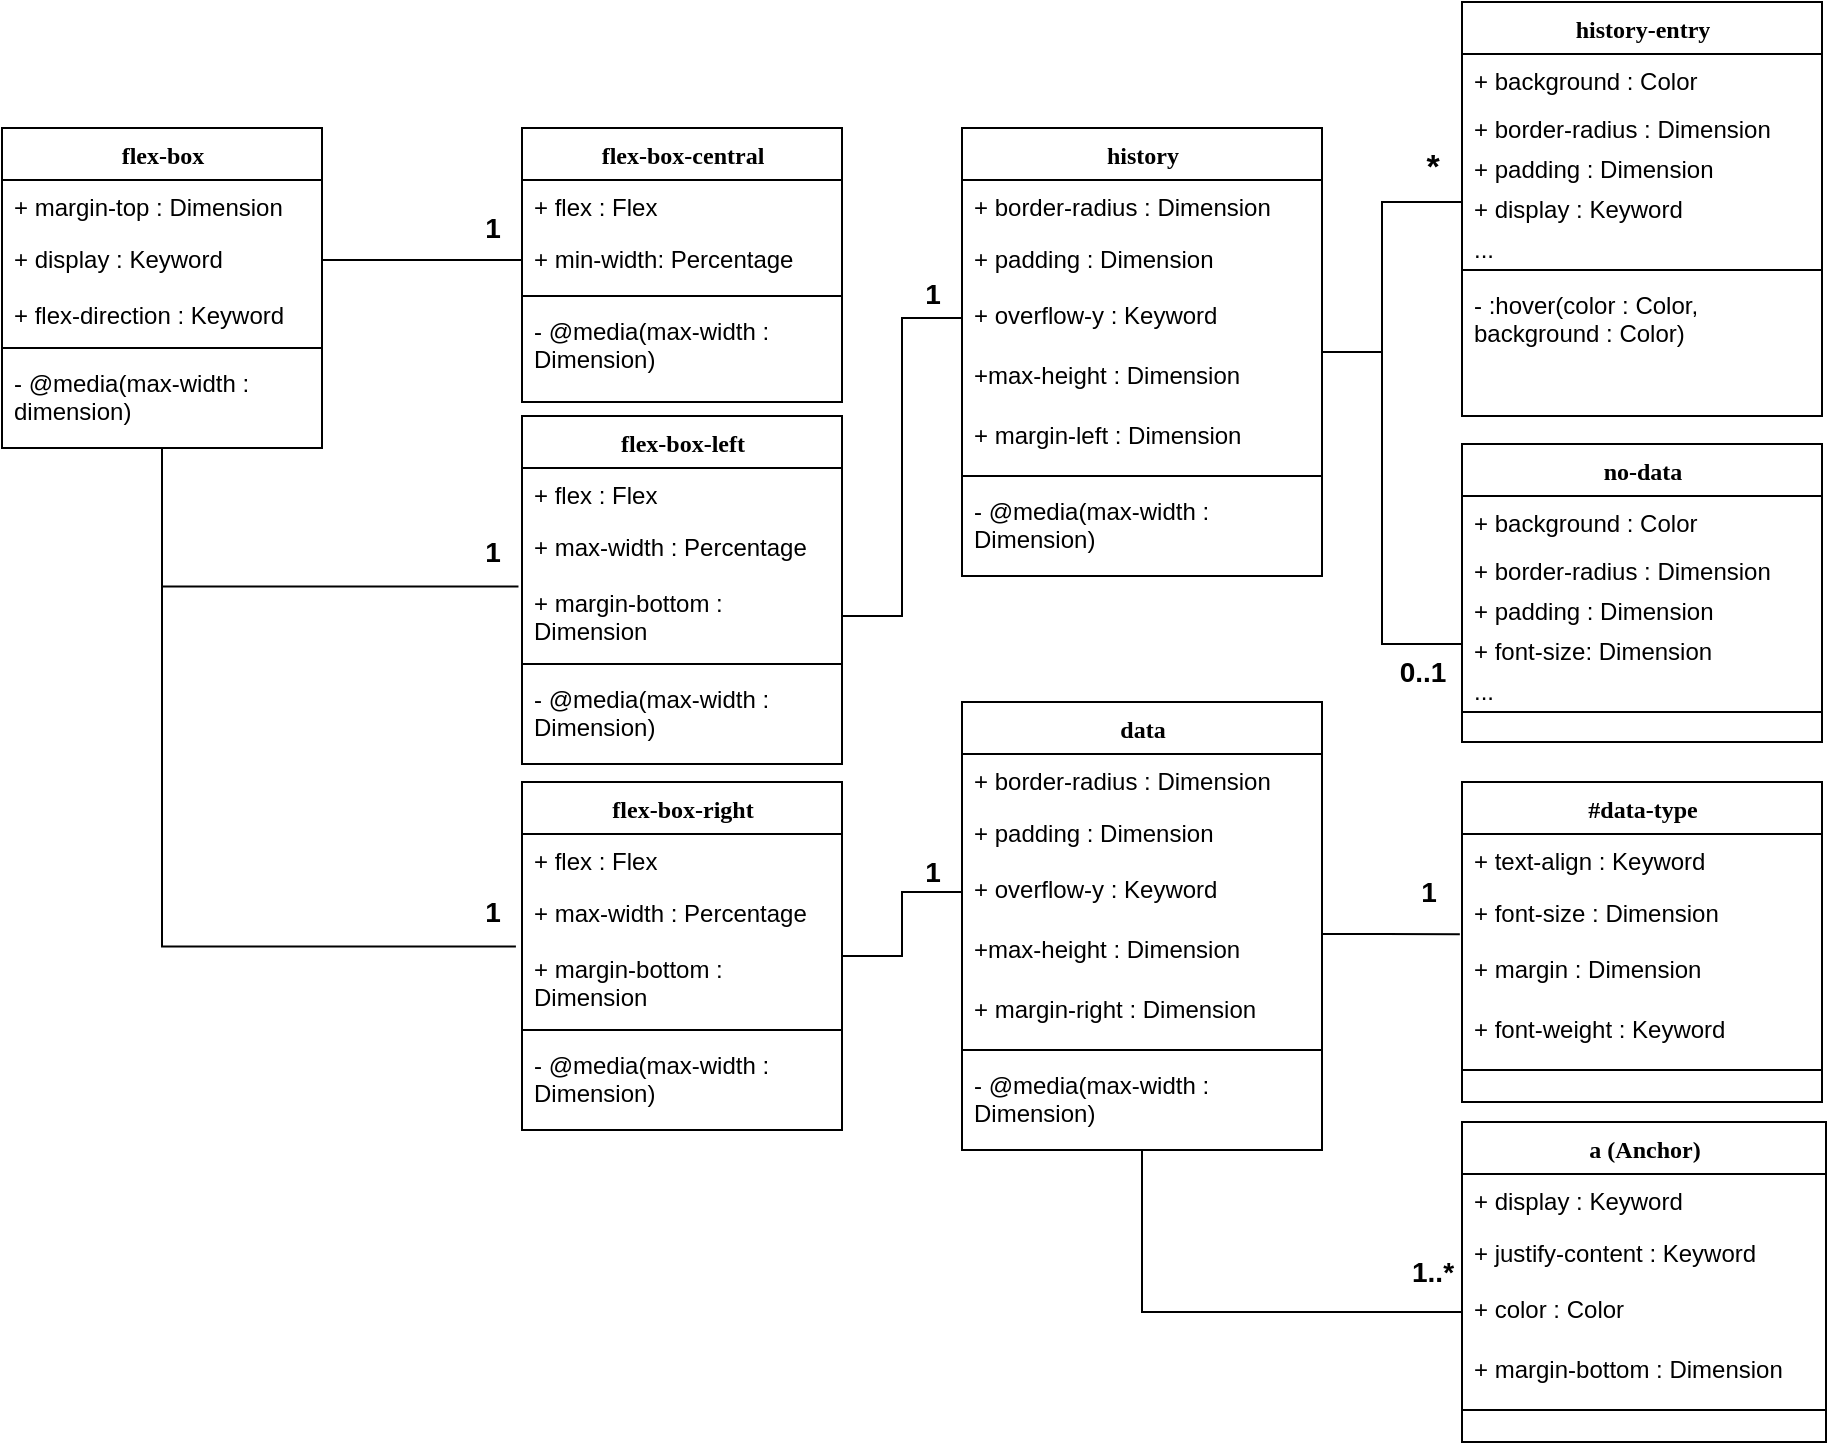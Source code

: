 <mxfile version="24.2.1" type="github">
  <diagram name="Page-1" id="9f46799a-70d6-7492-0946-bef42562c5a5">
    <mxGraphModel dx="1434" dy="820" grid="0" gridSize="10" guides="1" tooltips="1" connect="1" arrows="1" fold="1" page="1" pageScale="1" pageWidth="1100" pageHeight="850" background="none" math="0" shadow="0">
      <root>
        <mxCell id="0" />
        <mxCell id="1" parent="0" />
        <mxCell id="78961159f06e98e8-17" value="flex-box" style="swimlane;html=1;fontStyle=1;align=center;verticalAlign=top;childLayout=stackLayout;horizontal=1;startSize=26;horizontalStack=0;resizeParent=1;resizeLast=0;collapsible=1;marginBottom=0;swimlaneFillColor=#ffffff;rounded=0;shadow=0;comic=0;labelBackgroundColor=none;strokeWidth=1;fillColor=none;fontFamily=Verdana;fontSize=12" parent="1" vertex="1">
          <mxGeometry x="90" y="83" width="160" height="160" as="geometry">
            <mxRectangle x="90" y="83" width="160" height="30" as="alternateBounds" />
          </mxGeometry>
        </mxCell>
        <mxCell id="78961159f06e98e8-21" value="+ margin-top : Dimension" style="text;html=1;strokeColor=none;fillColor=none;align=left;verticalAlign=top;spacingLeft=4;spacingRight=4;whiteSpace=wrap;overflow=hidden;rotatable=0;points=[[0,0.5],[1,0.5]];portConstraint=eastwest;" parent="78961159f06e98e8-17" vertex="1">
          <mxGeometry y="26" width="160" height="26" as="geometry" />
        </mxCell>
        <mxCell id="78961159f06e98e8-23" value="+ display : Keyword" style="text;html=1;strokeColor=none;fillColor=none;align=left;verticalAlign=top;spacingLeft=4;spacingRight=4;whiteSpace=wrap;overflow=hidden;rotatable=0;points=[[0,0.5],[1,0.5]];portConstraint=eastwest;" parent="78961159f06e98e8-17" vertex="1">
          <mxGeometry y="52" width="160" height="28" as="geometry" />
        </mxCell>
        <mxCell id="78961159f06e98e8-25" value="+ flex-direction : Keyword" style="text;html=1;strokeColor=none;fillColor=none;align=left;verticalAlign=top;spacingLeft=4;spacingRight=4;whiteSpace=wrap;overflow=hidden;rotatable=0;points=[[0,0.5],[1,0.5]];portConstraint=eastwest;" parent="78961159f06e98e8-17" vertex="1">
          <mxGeometry y="80" width="160" height="26" as="geometry" />
        </mxCell>
        <mxCell id="78961159f06e98e8-19" value="" style="line;html=1;strokeWidth=1;fillColor=none;align=left;verticalAlign=middle;spacingTop=-1;spacingLeft=3;spacingRight=3;rotatable=0;labelPosition=right;points=[];portConstraint=eastwest;" parent="78961159f06e98e8-17" vertex="1">
          <mxGeometry y="106" width="160" height="8" as="geometry" />
        </mxCell>
        <mxCell id="78961159f06e98e8-27" value="- @media(max-width : dimension)" style="text;html=1;strokeColor=none;fillColor=none;align=left;verticalAlign=top;spacingLeft=4;spacingRight=4;whiteSpace=wrap;overflow=hidden;rotatable=0;points=[[0,0.5],[1,0.5]];portConstraint=eastwest;" parent="78961159f06e98e8-17" vertex="1">
          <mxGeometry y="114" width="160" height="46" as="geometry" />
        </mxCell>
        <mxCell id="VXxcSdtV-oXkEHzaBl_M-11" value="flex-box-central" style="swimlane;html=1;fontStyle=1;align=center;verticalAlign=top;childLayout=stackLayout;horizontal=1;startSize=26;horizontalStack=0;resizeParent=1;resizeLast=0;collapsible=1;marginBottom=0;swimlaneFillColor=#ffffff;rounded=0;shadow=0;comic=0;labelBackgroundColor=none;strokeWidth=1;fillColor=none;fontFamily=Verdana;fontSize=12" vertex="1" parent="1">
          <mxGeometry x="350" y="83" width="160" height="137" as="geometry">
            <mxRectangle x="90" y="83" width="160" height="30" as="alternateBounds" />
          </mxGeometry>
        </mxCell>
        <mxCell id="VXxcSdtV-oXkEHzaBl_M-12" value="+ flex : Flex" style="text;html=1;strokeColor=none;fillColor=none;align=left;verticalAlign=top;spacingLeft=4;spacingRight=4;whiteSpace=wrap;overflow=hidden;rotatable=0;points=[[0,0.5],[1,0.5]];portConstraint=eastwest;" vertex="1" parent="VXxcSdtV-oXkEHzaBl_M-11">
          <mxGeometry y="26" width="160" height="26" as="geometry" />
        </mxCell>
        <mxCell id="VXxcSdtV-oXkEHzaBl_M-14" value="+ min-width: Percentage" style="text;html=1;strokeColor=none;fillColor=none;align=left;verticalAlign=top;spacingLeft=4;spacingRight=4;whiteSpace=wrap;overflow=hidden;rotatable=0;points=[[0,0.5],[1,0.5]];portConstraint=eastwest;" vertex="1" parent="VXxcSdtV-oXkEHzaBl_M-11">
          <mxGeometry y="52" width="160" height="28" as="geometry" />
        </mxCell>
        <mxCell id="VXxcSdtV-oXkEHzaBl_M-16" value="" style="line;html=1;strokeWidth=1;fillColor=none;align=left;verticalAlign=middle;spacingTop=-1;spacingLeft=3;spacingRight=3;rotatable=0;labelPosition=right;points=[];portConstraint=eastwest;" vertex="1" parent="VXxcSdtV-oXkEHzaBl_M-11">
          <mxGeometry y="80" width="160" height="8" as="geometry" />
        </mxCell>
        <mxCell id="VXxcSdtV-oXkEHzaBl_M-17" value="- @media(max-width : Dimension)" style="text;html=1;strokeColor=none;fillColor=none;align=left;verticalAlign=top;spacingLeft=4;spacingRight=4;whiteSpace=wrap;overflow=hidden;rotatable=0;points=[[0,0.5],[1,0.5]];portConstraint=eastwest;" vertex="1" parent="VXxcSdtV-oXkEHzaBl_M-11">
          <mxGeometry y="88" width="160" height="46" as="geometry" />
        </mxCell>
        <mxCell id="VXxcSdtV-oXkEHzaBl_M-3" style="edgeStyle=orthogonalEdgeStyle;rounded=0;orthogonalLoop=1;jettySize=auto;html=1;strokeColor=default;align=center;verticalAlign=middle;fontFamily=Helvetica;fontSize=11;fontColor=default;labelBackgroundColor=default;endArrow=none;endFill=0;entryX=0;entryY=0.5;entryDx=0;entryDy=0;" edge="1" parent="1" source="78961159f06e98e8-23" target="VXxcSdtV-oXkEHzaBl_M-14">
          <mxGeometry relative="1" as="geometry">
            <mxPoint x="350" y="149" as="targetPoint" />
          </mxGeometry>
        </mxCell>
        <mxCell id="VXxcSdtV-oXkEHzaBl_M-19" value="1" style="text;html=1;align=center;verticalAlign=middle;resizable=0;points=[];autosize=1;strokeColor=none;fillColor=none;fontFamily=Helvetica;fontSize=14;fontColor=default;labelBackgroundColor=default;fontStyle=1" vertex="1" parent="1">
          <mxGeometry x="320" y="118" width="30" height="30" as="geometry" />
        </mxCell>
        <mxCell id="VXxcSdtV-oXkEHzaBl_M-20" value="flex-box-left" style="swimlane;html=1;fontStyle=1;align=center;verticalAlign=top;childLayout=stackLayout;horizontal=1;startSize=26;horizontalStack=0;resizeParent=1;resizeLast=0;collapsible=1;marginBottom=0;swimlaneFillColor=#ffffff;rounded=0;shadow=0;comic=0;labelBackgroundColor=none;strokeWidth=1;fillColor=none;fontFamily=Verdana;fontSize=12" vertex="1" parent="1">
          <mxGeometry x="350" y="227" width="160" height="174" as="geometry">
            <mxRectangle x="90" y="83" width="160" height="30" as="alternateBounds" />
          </mxGeometry>
        </mxCell>
        <mxCell id="VXxcSdtV-oXkEHzaBl_M-21" value="+ flex : Flex" style="text;html=1;strokeColor=none;fillColor=none;align=left;verticalAlign=top;spacingLeft=4;spacingRight=4;whiteSpace=wrap;overflow=hidden;rotatable=0;points=[[0,0.5],[1,0.5]];portConstraint=eastwest;" vertex="1" parent="VXxcSdtV-oXkEHzaBl_M-20">
          <mxGeometry y="26" width="160" height="26" as="geometry" />
        </mxCell>
        <mxCell id="VXxcSdtV-oXkEHzaBl_M-23" value="+ max-width : Percentage" style="text;html=1;strokeColor=none;fillColor=none;align=left;verticalAlign=top;spacingLeft=4;spacingRight=4;whiteSpace=wrap;overflow=hidden;rotatable=0;points=[[0,0.5],[1,0.5]];portConstraint=eastwest;" vertex="1" parent="VXxcSdtV-oXkEHzaBl_M-20">
          <mxGeometry y="52" width="160" height="28" as="geometry" />
        </mxCell>
        <mxCell id="VXxcSdtV-oXkEHzaBl_M-24" value="+ margin-bottom : Dimension" style="text;html=1;strokeColor=none;fillColor=none;align=left;verticalAlign=top;spacingLeft=4;spacingRight=4;whiteSpace=wrap;overflow=hidden;rotatable=0;points=[[0,0.5],[1,0.5]];portConstraint=eastwest;" vertex="1" parent="VXxcSdtV-oXkEHzaBl_M-20">
          <mxGeometry y="80" width="160" height="40" as="geometry" />
        </mxCell>
        <mxCell id="VXxcSdtV-oXkEHzaBl_M-25" value="" style="line;html=1;strokeWidth=1;fillColor=none;align=left;verticalAlign=middle;spacingTop=-1;spacingLeft=3;spacingRight=3;rotatable=0;labelPosition=right;points=[];portConstraint=eastwest;" vertex="1" parent="VXxcSdtV-oXkEHzaBl_M-20">
          <mxGeometry y="120" width="160" height="8" as="geometry" />
        </mxCell>
        <mxCell id="VXxcSdtV-oXkEHzaBl_M-26" value="- @media(max-width : Dimension)" style="text;html=1;strokeColor=none;fillColor=none;align=left;verticalAlign=top;spacingLeft=4;spacingRight=4;whiteSpace=wrap;overflow=hidden;rotatable=0;points=[[0,0.5],[1,0.5]];portConstraint=eastwest;" vertex="1" parent="VXxcSdtV-oXkEHzaBl_M-20">
          <mxGeometry y="128" width="160" height="46" as="geometry" />
        </mxCell>
        <mxCell id="VXxcSdtV-oXkEHzaBl_M-59" style="edgeStyle=orthogonalEdgeStyle;rounded=0;orthogonalLoop=1;jettySize=auto;html=1;entryX=0;entryY=0.5;entryDx=0;entryDy=0;strokeColor=default;align=center;verticalAlign=middle;fontFamily=Helvetica;fontSize=11;fontColor=default;labelBackgroundColor=default;endArrow=none;endFill=0;" edge="1" parent="1" source="VXxcSdtV-oXkEHzaBl_M-34" target="VXxcSdtV-oXkEHzaBl_M-54">
          <mxGeometry relative="1" as="geometry" />
        </mxCell>
        <mxCell id="VXxcSdtV-oXkEHzaBl_M-34" value="flex-box-right" style="swimlane;html=1;fontStyle=1;align=center;verticalAlign=top;childLayout=stackLayout;horizontal=1;startSize=26;horizontalStack=0;resizeParent=1;resizeLast=0;collapsible=1;marginBottom=0;swimlaneFillColor=#ffffff;rounded=0;shadow=0;comic=0;labelBackgroundColor=none;strokeWidth=1;fillColor=none;fontFamily=Verdana;fontSize=12" vertex="1" parent="1">
          <mxGeometry x="350" y="410" width="160" height="174" as="geometry">
            <mxRectangle x="90" y="83" width="160" height="30" as="alternateBounds" />
          </mxGeometry>
        </mxCell>
        <mxCell id="VXxcSdtV-oXkEHzaBl_M-35" value="+ flex : Flex" style="text;html=1;strokeColor=none;fillColor=none;align=left;verticalAlign=top;spacingLeft=4;spacingRight=4;whiteSpace=wrap;overflow=hidden;rotatable=0;points=[[0,0.5],[1,0.5]];portConstraint=eastwest;" vertex="1" parent="VXxcSdtV-oXkEHzaBl_M-34">
          <mxGeometry y="26" width="160" height="26" as="geometry" />
        </mxCell>
        <mxCell id="VXxcSdtV-oXkEHzaBl_M-36" value="+ max-width : Percentage" style="text;html=1;strokeColor=none;fillColor=none;align=left;verticalAlign=top;spacingLeft=4;spacingRight=4;whiteSpace=wrap;overflow=hidden;rotatable=0;points=[[0,0.5],[1,0.5]];portConstraint=eastwest;" vertex="1" parent="VXxcSdtV-oXkEHzaBl_M-34">
          <mxGeometry y="52" width="160" height="28" as="geometry" />
        </mxCell>
        <mxCell id="VXxcSdtV-oXkEHzaBl_M-37" value="+ margin-bottom : Dimension" style="text;html=1;strokeColor=none;fillColor=none;align=left;verticalAlign=top;spacingLeft=4;spacingRight=4;whiteSpace=wrap;overflow=hidden;rotatable=0;points=[[0,0.5],[1,0.5]];portConstraint=eastwest;" vertex="1" parent="VXxcSdtV-oXkEHzaBl_M-34">
          <mxGeometry y="80" width="160" height="40" as="geometry" />
        </mxCell>
        <mxCell id="VXxcSdtV-oXkEHzaBl_M-38" value="" style="line;html=1;strokeWidth=1;fillColor=none;align=left;verticalAlign=middle;spacingTop=-1;spacingLeft=3;spacingRight=3;rotatable=0;labelPosition=right;points=[];portConstraint=eastwest;" vertex="1" parent="VXxcSdtV-oXkEHzaBl_M-34">
          <mxGeometry y="120" width="160" height="8" as="geometry" />
        </mxCell>
        <mxCell id="VXxcSdtV-oXkEHzaBl_M-39" value="- @media(max-width : Dimension)" style="text;html=1;strokeColor=none;fillColor=none;align=left;verticalAlign=top;spacingLeft=4;spacingRight=4;whiteSpace=wrap;overflow=hidden;rotatable=0;points=[[0,0.5],[1,0.5]];portConstraint=eastwest;" vertex="1" parent="VXxcSdtV-oXkEHzaBl_M-34">
          <mxGeometry y="128" width="160" height="46" as="geometry" />
        </mxCell>
        <mxCell id="VXxcSdtV-oXkEHzaBl_M-40" style="edgeStyle=orthogonalEdgeStyle;rounded=0;orthogonalLoop=1;jettySize=auto;html=1;entryX=-0.011;entryY=0.131;entryDx=0;entryDy=0;entryPerimeter=0;strokeColor=default;align=center;verticalAlign=middle;fontFamily=Helvetica;fontSize=11;fontColor=default;labelBackgroundColor=default;endArrow=none;endFill=0;" edge="1" parent="1" source="78961159f06e98e8-17" target="VXxcSdtV-oXkEHzaBl_M-24">
          <mxGeometry relative="1" as="geometry" />
        </mxCell>
        <mxCell id="VXxcSdtV-oXkEHzaBl_M-41" style="edgeStyle=orthogonalEdgeStyle;rounded=0;orthogonalLoop=1;jettySize=auto;html=1;entryX=-0.019;entryY=0.056;entryDx=0;entryDy=0;entryPerimeter=0;strokeColor=default;align=center;verticalAlign=middle;fontFamily=Helvetica;fontSize=11;fontColor=default;labelBackgroundColor=default;endArrow=none;endFill=0;" edge="1" parent="1" source="78961159f06e98e8-17" target="VXxcSdtV-oXkEHzaBl_M-37">
          <mxGeometry relative="1" as="geometry" />
        </mxCell>
        <mxCell id="VXxcSdtV-oXkEHzaBl_M-42" value="1" style="text;html=1;align=center;verticalAlign=middle;resizable=0;points=[];autosize=1;strokeColor=none;fillColor=none;fontFamily=Helvetica;fontSize=14;fontColor=default;labelBackgroundColor=default;fontStyle=1" vertex="1" parent="1">
          <mxGeometry x="320" y="280" width="30" height="30" as="geometry" />
        </mxCell>
        <mxCell id="VXxcSdtV-oXkEHzaBl_M-43" value="1" style="text;html=1;align=center;verticalAlign=middle;resizable=0;points=[];autosize=1;strokeColor=none;fillColor=none;fontFamily=Helvetica;fontSize=14;fontColor=default;labelBackgroundColor=default;fontStyle=1" vertex="1" parent="1">
          <mxGeometry x="320" y="460" width="30" height="30" as="geometry" />
        </mxCell>
        <mxCell id="VXxcSdtV-oXkEHzaBl_M-116" style="edgeStyle=orthogonalEdgeStyle;rounded=0;orthogonalLoop=1;jettySize=auto;html=1;entryX=0;entryY=0.5;entryDx=0;entryDy=0;strokeColor=default;align=center;verticalAlign=middle;fontFamily=Helvetica;fontSize=11;fontColor=default;labelBackgroundColor=default;endArrow=none;endFill=0;" edge="1" parent="1" source="VXxcSdtV-oXkEHzaBl_M-44" target="VXxcSdtV-oXkEHzaBl_M-104">
          <mxGeometry relative="1" as="geometry">
            <Array as="points">
              <mxPoint x="780" y="195" />
              <mxPoint x="780" y="120" />
            </Array>
          </mxGeometry>
        </mxCell>
        <mxCell id="VXxcSdtV-oXkEHzaBl_M-117" style="edgeStyle=orthogonalEdgeStyle;rounded=0;orthogonalLoop=1;jettySize=auto;html=1;entryX=0;entryY=0.5;entryDx=0;entryDy=0;strokeColor=default;align=center;verticalAlign=middle;fontFamily=Helvetica;fontSize=11;fontColor=default;labelBackgroundColor=default;endArrow=none;endFill=0;" edge="1" parent="1" source="VXxcSdtV-oXkEHzaBl_M-44" target="VXxcSdtV-oXkEHzaBl_M-112">
          <mxGeometry relative="1" as="geometry">
            <Array as="points">
              <mxPoint x="780" y="195" />
              <mxPoint x="780" y="341" />
            </Array>
          </mxGeometry>
        </mxCell>
        <mxCell id="VXxcSdtV-oXkEHzaBl_M-44" value="history" style="swimlane;html=1;fontStyle=1;align=center;verticalAlign=top;childLayout=stackLayout;horizontal=1;startSize=26;horizontalStack=0;resizeParent=1;resizeLast=0;collapsible=1;marginBottom=0;swimlaneFillColor=#ffffff;rounded=0;shadow=0;comic=0;labelBackgroundColor=none;strokeWidth=1;fillColor=none;fontFamily=Verdana;fontSize=12" vertex="1" parent="1">
          <mxGeometry x="570" y="83" width="180" height="224" as="geometry">
            <mxRectangle x="90" y="83" width="160" height="30" as="alternateBounds" />
          </mxGeometry>
        </mxCell>
        <mxCell id="VXxcSdtV-oXkEHzaBl_M-45" value="+ border-radius : Dimension" style="text;html=1;strokeColor=none;fillColor=none;align=left;verticalAlign=top;spacingLeft=4;spacingRight=4;whiteSpace=wrap;overflow=hidden;rotatable=0;points=[[0,0.5],[1,0.5]];portConstraint=eastwest;" vertex="1" parent="VXxcSdtV-oXkEHzaBl_M-44">
          <mxGeometry y="26" width="180" height="26" as="geometry" />
        </mxCell>
        <mxCell id="VXxcSdtV-oXkEHzaBl_M-46" value="+ padding : Dimension" style="text;html=1;strokeColor=none;fillColor=none;align=left;verticalAlign=top;spacingLeft=4;spacingRight=4;whiteSpace=wrap;overflow=hidden;rotatable=0;points=[[0,0.5],[1,0.5]];portConstraint=eastwest;" vertex="1" parent="VXxcSdtV-oXkEHzaBl_M-44">
          <mxGeometry y="52" width="180" height="28" as="geometry" />
        </mxCell>
        <mxCell id="VXxcSdtV-oXkEHzaBl_M-47" value="+ overflow-y : Keyword" style="text;html=1;strokeColor=none;fillColor=none;align=left;verticalAlign=top;spacingLeft=4;spacingRight=4;whiteSpace=wrap;overflow=hidden;rotatable=0;points=[[0,0.5],[1,0.5]];portConstraint=eastwest;" vertex="1" parent="VXxcSdtV-oXkEHzaBl_M-44">
          <mxGeometry y="80" width="180" height="30" as="geometry" />
        </mxCell>
        <mxCell id="VXxcSdtV-oXkEHzaBl_M-50" value="+max-height : Dimension" style="text;html=1;strokeColor=none;fillColor=none;align=left;verticalAlign=top;spacingLeft=4;spacingRight=4;whiteSpace=wrap;overflow=hidden;rotatable=0;points=[[0,0.5],[1,0.5]];portConstraint=eastwest;" vertex="1" parent="VXxcSdtV-oXkEHzaBl_M-44">
          <mxGeometry y="110" width="180" height="30" as="geometry" />
        </mxCell>
        <mxCell id="VXxcSdtV-oXkEHzaBl_M-65" value="+ margin-left : Dimension" style="text;html=1;strokeColor=none;fillColor=none;align=left;verticalAlign=top;spacingLeft=4;spacingRight=4;whiteSpace=wrap;overflow=hidden;rotatable=0;points=[[0,0.5],[1,0.5]];portConstraint=eastwest;" vertex="1" parent="VXxcSdtV-oXkEHzaBl_M-44">
          <mxGeometry y="140" width="180" height="30" as="geometry" />
        </mxCell>
        <mxCell id="VXxcSdtV-oXkEHzaBl_M-48" value="" style="line;html=1;strokeWidth=1;fillColor=none;align=left;verticalAlign=middle;spacingTop=-1;spacingLeft=3;spacingRight=3;rotatable=0;labelPosition=right;points=[];portConstraint=eastwest;" vertex="1" parent="VXxcSdtV-oXkEHzaBl_M-44">
          <mxGeometry y="170" width="180" height="8" as="geometry" />
        </mxCell>
        <mxCell id="VXxcSdtV-oXkEHzaBl_M-49" value="- @media(max-width : Dimension)" style="text;html=1;strokeColor=none;fillColor=none;align=left;verticalAlign=top;spacingLeft=4;spacingRight=4;whiteSpace=wrap;overflow=hidden;rotatable=0;points=[[0,0.5],[1,0.5]];portConstraint=eastwest;" vertex="1" parent="VXxcSdtV-oXkEHzaBl_M-44">
          <mxGeometry y="178" width="180" height="46" as="geometry" />
        </mxCell>
        <mxCell id="VXxcSdtV-oXkEHzaBl_M-97" style="edgeStyle=orthogonalEdgeStyle;rounded=0;orthogonalLoop=1;jettySize=auto;html=1;entryX=0;entryY=0.5;entryDx=0;entryDy=0;strokeColor=default;align=center;verticalAlign=middle;fontFamily=Helvetica;fontSize=11;fontColor=default;labelBackgroundColor=default;endArrow=none;endFill=0;" edge="1" parent="1" source="VXxcSdtV-oXkEHzaBl_M-51" target="VXxcSdtV-oXkEHzaBl_M-90">
          <mxGeometry relative="1" as="geometry" />
        </mxCell>
        <mxCell id="VXxcSdtV-oXkEHzaBl_M-51" value="data" style="swimlane;html=1;fontStyle=1;align=center;verticalAlign=top;childLayout=stackLayout;horizontal=1;startSize=26;horizontalStack=0;resizeParent=1;resizeLast=0;collapsible=1;marginBottom=0;swimlaneFillColor=#ffffff;rounded=0;shadow=0;comic=0;labelBackgroundColor=none;strokeWidth=1;fillColor=none;fontFamily=Verdana;fontSize=12" vertex="1" parent="1">
          <mxGeometry x="570" y="370" width="180" height="224" as="geometry">
            <mxRectangle x="90" y="83" width="160" height="30" as="alternateBounds" />
          </mxGeometry>
        </mxCell>
        <mxCell id="VXxcSdtV-oXkEHzaBl_M-52" value="+ border-radius : Dimension" style="text;html=1;strokeColor=none;fillColor=none;align=left;verticalAlign=top;spacingLeft=4;spacingRight=4;whiteSpace=wrap;overflow=hidden;rotatable=0;points=[[0,0.5],[1,0.5]];portConstraint=eastwest;" vertex="1" parent="VXxcSdtV-oXkEHzaBl_M-51">
          <mxGeometry y="26" width="180" height="26" as="geometry" />
        </mxCell>
        <mxCell id="VXxcSdtV-oXkEHzaBl_M-53" value="+ padding : Dimension" style="text;html=1;strokeColor=none;fillColor=none;align=left;verticalAlign=top;spacingLeft=4;spacingRight=4;whiteSpace=wrap;overflow=hidden;rotatable=0;points=[[0,0.5],[1,0.5]];portConstraint=eastwest;" vertex="1" parent="VXxcSdtV-oXkEHzaBl_M-51">
          <mxGeometry y="52" width="180" height="28" as="geometry" />
        </mxCell>
        <mxCell id="VXxcSdtV-oXkEHzaBl_M-54" value="+ overflow-y : Keyword" style="text;html=1;strokeColor=none;fillColor=none;align=left;verticalAlign=top;spacingLeft=4;spacingRight=4;whiteSpace=wrap;overflow=hidden;rotatable=0;points=[[0,0.5],[1,0.5]];portConstraint=eastwest;" vertex="1" parent="VXxcSdtV-oXkEHzaBl_M-51">
          <mxGeometry y="80" width="180" height="30" as="geometry" />
        </mxCell>
        <mxCell id="VXxcSdtV-oXkEHzaBl_M-55" value="+max-height : Dimension" style="text;html=1;strokeColor=none;fillColor=none;align=left;verticalAlign=top;spacingLeft=4;spacingRight=4;whiteSpace=wrap;overflow=hidden;rotatable=0;points=[[0,0.5],[1,0.5]];portConstraint=eastwest;" vertex="1" parent="VXxcSdtV-oXkEHzaBl_M-51">
          <mxGeometry y="110" width="180" height="30" as="geometry" />
        </mxCell>
        <mxCell id="VXxcSdtV-oXkEHzaBl_M-66" value="+ margin-right : Dimension" style="text;html=1;strokeColor=none;fillColor=none;align=left;verticalAlign=top;spacingLeft=4;spacingRight=4;whiteSpace=wrap;overflow=hidden;rotatable=0;points=[[0,0.5],[1,0.5]];portConstraint=eastwest;" vertex="1" parent="VXxcSdtV-oXkEHzaBl_M-51">
          <mxGeometry y="140" width="180" height="30" as="geometry" />
        </mxCell>
        <mxCell id="VXxcSdtV-oXkEHzaBl_M-56" value="" style="line;html=1;strokeWidth=1;fillColor=none;align=left;verticalAlign=middle;spacingTop=-1;spacingLeft=3;spacingRight=3;rotatable=0;labelPosition=right;points=[];portConstraint=eastwest;" vertex="1" parent="VXxcSdtV-oXkEHzaBl_M-51">
          <mxGeometry y="170" width="180" height="8" as="geometry" />
        </mxCell>
        <mxCell id="VXxcSdtV-oXkEHzaBl_M-57" value="- @media(max-width : Dimension)" style="text;html=1;strokeColor=none;fillColor=none;align=left;verticalAlign=top;spacingLeft=4;spacingRight=4;whiteSpace=wrap;overflow=hidden;rotatable=0;points=[[0,0.5],[1,0.5]];portConstraint=eastwest;" vertex="1" parent="VXxcSdtV-oXkEHzaBl_M-51">
          <mxGeometry y="178" width="180" height="46" as="geometry" />
        </mxCell>
        <mxCell id="VXxcSdtV-oXkEHzaBl_M-58" style="edgeStyle=orthogonalEdgeStyle;rounded=0;orthogonalLoop=1;jettySize=auto;html=1;entryX=0;entryY=0.5;entryDx=0;entryDy=0;strokeColor=default;align=center;verticalAlign=middle;fontFamily=Helvetica;fontSize=11;fontColor=default;labelBackgroundColor=default;endArrow=none;endFill=0;" edge="1" parent="1" source="VXxcSdtV-oXkEHzaBl_M-24" target="VXxcSdtV-oXkEHzaBl_M-47">
          <mxGeometry relative="1" as="geometry" />
        </mxCell>
        <mxCell id="VXxcSdtV-oXkEHzaBl_M-60" value="1" style="text;html=1;align=center;verticalAlign=middle;resizable=0;points=[];autosize=1;strokeColor=none;fillColor=none;fontFamily=Helvetica;fontSize=14;fontColor=default;labelBackgroundColor=default;fontStyle=1" vertex="1" parent="1">
          <mxGeometry x="540" y="151" width="30" height="30" as="geometry" />
        </mxCell>
        <mxCell id="VXxcSdtV-oXkEHzaBl_M-61" value="1" style="text;html=1;align=center;verticalAlign=middle;resizable=0;points=[];autosize=1;strokeColor=none;fillColor=none;fontFamily=Helvetica;fontSize=14;fontColor=default;labelBackgroundColor=default;fontStyle=1" vertex="1" parent="1">
          <mxGeometry x="540" y="440" width="30" height="30" as="geometry" />
        </mxCell>
        <mxCell id="VXxcSdtV-oXkEHzaBl_M-67" value="#data-type" style="swimlane;html=1;fontStyle=1;align=center;verticalAlign=top;childLayout=stackLayout;horizontal=1;startSize=26;horizontalStack=0;resizeParent=1;resizeLast=0;collapsible=1;marginBottom=0;swimlaneFillColor=#ffffff;rounded=0;shadow=0;comic=0;labelBackgroundColor=none;strokeWidth=1;fillColor=none;fontFamily=Verdana;fontSize=12" vertex="1" parent="1">
          <mxGeometry x="820" y="410" width="180" height="160" as="geometry">
            <mxRectangle x="90" y="83" width="160" height="30" as="alternateBounds" />
          </mxGeometry>
        </mxCell>
        <mxCell id="VXxcSdtV-oXkEHzaBl_M-68" value="+ text-align : Keyword" style="text;html=1;strokeColor=none;fillColor=none;align=left;verticalAlign=top;spacingLeft=4;spacingRight=4;whiteSpace=wrap;overflow=hidden;rotatable=0;points=[[0,0.5],[1,0.5]];portConstraint=eastwest;" vertex="1" parent="VXxcSdtV-oXkEHzaBl_M-67">
          <mxGeometry y="26" width="180" height="26" as="geometry" />
        </mxCell>
        <mxCell id="VXxcSdtV-oXkEHzaBl_M-69" value="+ font-size : Dimension" style="text;html=1;strokeColor=none;fillColor=none;align=left;verticalAlign=top;spacingLeft=4;spacingRight=4;whiteSpace=wrap;overflow=hidden;rotatable=0;points=[[0,0.5],[1,0.5]];portConstraint=eastwest;" vertex="1" parent="VXxcSdtV-oXkEHzaBl_M-67">
          <mxGeometry y="52" width="180" height="28" as="geometry" />
        </mxCell>
        <mxCell id="VXxcSdtV-oXkEHzaBl_M-70" value="+ margin : Dimension" style="text;html=1;strokeColor=none;fillColor=none;align=left;verticalAlign=top;spacingLeft=4;spacingRight=4;whiteSpace=wrap;overflow=hidden;rotatable=0;points=[[0,0.5],[1,0.5]];portConstraint=eastwest;" vertex="1" parent="VXxcSdtV-oXkEHzaBl_M-67">
          <mxGeometry y="80" width="180" height="30" as="geometry" />
        </mxCell>
        <mxCell id="VXxcSdtV-oXkEHzaBl_M-71" value="+ font-weight : Keyword" style="text;html=1;strokeColor=none;fillColor=none;align=left;verticalAlign=top;spacingLeft=4;spacingRight=4;whiteSpace=wrap;overflow=hidden;rotatable=0;points=[[0,0.5],[1,0.5]];portConstraint=eastwest;" vertex="1" parent="VXxcSdtV-oXkEHzaBl_M-67">
          <mxGeometry y="110" width="180" height="30" as="geometry" />
        </mxCell>
        <mxCell id="VXxcSdtV-oXkEHzaBl_M-73" value="" style="line;html=1;strokeWidth=1;fillColor=none;align=left;verticalAlign=middle;spacingTop=-1;spacingLeft=3;spacingRight=3;rotatable=0;labelPosition=right;points=[];portConstraint=eastwest;" vertex="1" parent="VXxcSdtV-oXkEHzaBl_M-67">
          <mxGeometry y="140" width="180" height="8" as="geometry" />
        </mxCell>
        <mxCell id="VXxcSdtV-oXkEHzaBl_M-87" value="a (Anchor)" style="swimlane;html=1;fontStyle=1;align=center;verticalAlign=top;childLayout=stackLayout;horizontal=1;startSize=26;horizontalStack=0;resizeParent=1;resizeLast=0;collapsible=1;marginBottom=0;swimlaneFillColor=#ffffff;rounded=0;shadow=0;comic=0;labelBackgroundColor=none;strokeWidth=1;fillColor=none;fontFamily=Verdana;fontSize=12" vertex="1" parent="1">
          <mxGeometry x="820" y="580" width="182" height="160" as="geometry">
            <mxRectangle x="90" y="83" width="160" height="30" as="alternateBounds" />
          </mxGeometry>
        </mxCell>
        <mxCell id="VXxcSdtV-oXkEHzaBl_M-88" value="+ display : Keyword" style="text;html=1;strokeColor=none;fillColor=none;align=left;verticalAlign=top;spacingLeft=4;spacingRight=4;whiteSpace=wrap;overflow=hidden;rotatable=0;points=[[0,0.5],[1,0.5]];portConstraint=eastwest;" vertex="1" parent="VXxcSdtV-oXkEHzaBl_M-87">
          <mxGeometry y="26" width="182" height="26" as="geometry" />
        </mxCell>
        <mxCell id="VXxcSdtV-oXkEHzaBl_M-89" value="+ justify-content : Keyword" style="text;html=1;strokeColor=none;fillColor=none;align=left;verticalAlign=top;spacingLeft=4;spacingRight=4;whiteSpace=wrap;overflow=hidden;rotatable=0;points=[[0,0.5],[1,0.5]];portConstraint=eastwest;" vertex="1" parent="VXxcSdtV-oXkEHzaBl_M-87">
          <mxGeometry y="52" width="182" height="28" as="geometry" />
        </mxCell>
        <mxCell id="VXxcSdtV-oXkEHzaBl_M-90" value="+ color : Color" style="text;html=1;strokeColor=none;fillColor=none;align=left;verticalAlign=top;spacingLeft=4;spacingRight=4;whiteSpace=wrap;overflow=hidden;rotatable=0;points=[[0,0.5],[1,0.5]];portConstraint=eastwest;" vertex="1" parent="VXxcSdtV-oXkEHzaBl_M-87">
          <mxGeometry y="80" width="182" height="30" as="geometry" />
        </mxCell>
        <mxCell id="VXxcSdtV-oXkEHzaBl_M-91" value="+ margin-bottom : Dimension" style="text;html=1;strokeColor=none;fillColor=none;align=left;verticalAlign=top;spacingLeft=4;spacingRight=4;whiteSpace=wrap;overflow=hidden;rotatable=0;points=[[0,0.5],[1,0.5]];portConstraint=eastwest;" vertex="1" parent="VXxcSdtV-oXkEHzaBl_M-87">
          <mxGeometry y="110" width="182" height="30" as="geometry" />
        </mxCell>
        <mxCell id="VXxcSdtV-oXkEHzaBl_M-93" value="" style="line;html=1;strokeWidth=1;fillColor=none;align=left;verticalAlign=middle;spacingTop=-1;spacingLeft=3;spacingRight=3;rotatable=0;labelPosition=right;points=[];portConstraint=eastwest;" vertex="1" parent="VXxcSdtV-oXkEHzaBl_M-87">
          <mxGeometry y="140" width="182" height="8" as="geometry" />
        </mxCell>
        <mxCell id="VXxcSdtV-oXkEHzaBl_M-96" style="edgeStyle=orthogonalEdgeStyle;rounded=0;orthogonalLoop=1;jettySize=auto;html=1;entryX=-0.006;entryY=-0.131;entryDx=0;entryDy=0;entryPerimeter=0;strokeColor=default;align=center;verticalAlign=middle;fontFamily=Helvetica;fontSize=11;fontColor=default;labelBackgroundColor=default;endArrow=none;endFill=0;" edge="1" parent="1" source="VXxcSdtV-oXkEHzaBl_M-51" target="VXxcSdtV-oXkEHzaBl_M-70">
          <mxGeometry relative="1" as="geometry">
            <Array as="points">
              <mxPoint x="781" y="486" />
              <mxPoint x="781" y="486" />
            </Array>
          </mxGeometry>
        </mxCell>
        <mxCell id="VXxcSdtV-oXkEHzaBl_M-98" value="1" style="text;html=1;align=center;verticalAlign=middle;resizable=0;points=[];autosize=1;strokeColor=none;fillColor=none;fontFamily=Helvetica;fontSize=14;fontColor=default;labelBackgroundColor=default;fontStyle=1" vertex="1" parent="1">
          <mxGeometry x="788" y="450" width="30" height="30" as="geometry" />
        </mxCell>
        <mxCell id="VXxcSdtV-oXkEHzaBl_M-99" value="1..*" style="text;html=1;align=center;verticalAlign=middle;resizable=0;points=[];autosize=1;strokeColor=none;fillColor=none;fontFamily=Helvetica;fontSize=14;fontColor=default;labelBackgroundColor=default;fontStyle=1" vertex="1" parent="1">
          <mxGeometry x="785" y="640" width="40" height="30" as="geometry" />
        </mxCell>
        <mxCell id="VXxcSdtV-oXkEHzaBl_M-100" value="history-entry" style="swimlane;html=1;fontStyle=1;align=center;verticalAlign=top;childLayout=stackLayout;horizontal=1;startSize=26;horizontalStack=0;resizeParent=1;resizeLast=0;collapsible=1;marginBottom=0;swimlaneFillColor=#ffffff;rounded=0;shadow=0;comic=0;labelBackgroundColor=none;strokeWidth=1;fillColor=none;fontFamily=Verdana;fontSize=12" vertex="1" parent="1">
          <mxGeometry x="820" y="20" width="180" height="207" as="geometry">
            <mxRectangle x="90" y="83" width="160" height="30" as="alternateBounds" />
          </mxGeometry>
        </mxCell>
        <mxCell id="VXxcSdtV-oXkEHzaBl_M-101" value="+ background : Color" style="text;html=1;strokeColor=none;fillColor=none;align=left;verticalAlign=top;spacingLeft=4;spacingRight=4;whiteSpace=wrap;overflow=hidden;rotatable=0;points=[[0,0.5],[1,0.5]];portConstraint=eastwest;" vertex="1" parent="VXxcSdtV-oXkEHzaBl_M-100">
          <mxGeometry y="26" width="180" height="24" as="geometry" />
        </mxCell>
        <mxCell id="VXxcSdtV-oXkEHzaBl_M-102" value="+ border-radius : Dimension" style="text;html=1;strokeColor=none;fillColor=none;align=left;verticalAlign=top;spacingLeft=4;spacingRight=4;whiteSpace=wrap;overflow=hidden;rotatable=0;points=[[0,0.5],[1,0.5]];portConstraint=eastwest;" vertex="1" parent="VXxcSdtV-oXkEHzaBl_M-100">
          <mxGeometry y="50" width="180" height="20" as="geometry" />
        </mxCell>
        <mxCell id="VXxcSdtV-oXkEHzaBl_M-103" value="+ padding : Dimension" style="text;html=1;strokeColor=none;fillColor=none;align=left;verticalAlign=top;spacingLeft=4;spacingRight=4;whiteSpace=wrap;overflow=hidden;rotatable=0;points=[[0,0.5],[1,0.5]];portConstraint=eastwest;" vertex="1" parent="VXxcSdtV-oXkEHzaBl_M-100">
          <mxGeometry y="70" width="180" height="20" as="geometry" />
        </mxCell>
        <mxCell id="VXxcSdtV-oXkEHzaBl_M-104" value="+ display : Keyword" style="text;html=1;strokeColor=none;fillColor=none;align=left;verticalAlign=top;spacingLeft=4;spacingRight=4;whiteSpace=wrap;overflow=hidden;rotatable=0;points=[[0,0.5],[1,0.5]];portConstraint=eastwest;" vertex="1" parent="VXxcSdtV-oXkEHzaBl_M-100">
          <mxGeometry y="90" width="180" height="20" as="geometry" />
        </mxCell>
        <mxCell id="VXxcSdtV-oXkEHzaBl_M-105" value="..." style="text;html=1;strokeColor=none;fillColor=none;align=left;verticalAlign=top;spacingLeft=4;spacingRight=4;whiteSpace=wrap;overflow=hidden;rotatable=0;points=[[0,0.5],[1,0.5]];portConstraint=eastwest;" vertex="1" parent="VXxcSdtV-oXkEHzaBl_M-100">
          <mxGeometry y="110" width="180" height="20" as="geometry" />
        </mxCell>
        <mxCell id="VXxcSdtV-oXkEHzaBl_M-106" value="" style="line;html=1;strokeWidth=1;fillColor=none;align=left;verticalAlign=middle;spacingTop=-1;spacingLeft=3;spacingRight=3;rotatable=0;labelPosition=right;points=[];portConstraint=eastwest;" vertex="1" parent="VXxcSdtV-oXkEHzaBl_M-100">
          <mxGeometry y="130" width="180" height="8" as="geometry" />
        </mxCell>
        <mxCell id="VXxcSdtV-oXkEHzaBl_M-107" value="- :hover(color : Color, background : Color)" style="text;html=1;strokeColor=none;fillColor=none;align=left;verticalAlign=top;spacingLeft=4;spacingRight=4;whiteSpace=wrap;overflow=hidden;rotatable=0;points=[[0,0.5],[1,0.5]];portConstraint=eastwest;" vertex="1" parent="VXxcSdtV-oXkEHzaBl_M-100">
          <mxGeometry y="138" width="180" height="46" as="geometry" />
        </mxCell>
        <mxCell id="VXxcSdtV-oXkEHzaBl_M-108" value="no-data" style="swimlane;html=1;fontStyle=1;align=center;verticalAlign=top;childLayout=stackLayout;horizontal=1;startSize=26;horizontalStack=0;resizeParent=1;resizeLast=0;collapsible=1;marginBottom=0;swimlaneFillColor=#ffffff;rounded=0;shadow=0;comic=0;labelBackgroundColor=none;strokeWidth=1;fillColor=none;fontFamily=Verdana;fontSize=12" vertex="1" parent="1">
          <mxGeometry x="820" y="241" width="180" height="149" as="geometry">
            <mxRectangle x="90" y="83" width="160" height="30" as="alternateBounds" />
          </mxGeometry>
        </mxCell>
        <mxCell id="VXxcSdtV-oXkEHzaBl_M-109" value="+ background : Color" style="text;html=1;strokeColor=none;fillColor=none;align=left;verticalAlign=top;spacingLeft=4;spacingRight=4;whiteSpace=wrap;overflow=hidden;rotatable=0;points=[[0,0.5],[1,0.5]];portConstraint=eastwest;" vertex="1" parent="VXxcSdtV-oXkEHzaBl_M-108">
          <mxGeometry y="26" width="180" height="24" as="geometry" />
        </mxCell>
        <mxCell id="VXxcSdtV-oXkEHzaBl_M-110" value="+ border-radius : Dimension" style="text;html=1;strokeColor=none;fillColor=none;align=left;verticalAlign=top;spacingLeft=4;spacingRight=4;whiteSpace=wrap;overflow=hidden;rotatable=0;points=[[0,0.5],[1,0.5]];portConstraint=eastwest;" vertex="1" parent="VXxcSdtV-oXkEHzaBl_M-108">
          <mxGeometry y="50" width="180" height="20" as="geometry" />
        </mxCell>
        <mxCell id="VXxcSdtV-oXkEHzaBl_M-111" value="+ padding : Dimension" style="text;html=1;strokeColor=none;fillColor=none;align=left;verticalAlign=top;spacingLeft=4;spacingRight=4;whiteSpace=wrap;overflow=hidden;rotatable=0;points=[[0,0.5],[1,0.5]];portConstraint=eastwest;" vertex="1" parent="VXxcSdtV-oXkEHzaBl_M-108">
          <mxGeometry y="70" width="180" height="20" as="geometry" />
        </mxCell>
        <mxCell id="VXxcSdtV-oXkEHzaBl_M-112" value="+ font-size: Dimension" style="text;html=1;strokeColor=none;fillColor=none;align=left;verticalAlign=top;spacingLeft=4;spacingRight=4;whiteSpace=wrap;overflow=hidden;rotatable=0;points=[[0,0.5],[1,0.5]];portConstraint=eastwest;" vertex="1" parent="VXxcSdtV-oXkEHzaBl_M-108">
          <mxGeometry y="90" width="180" height="20" as="geometry" />
        </mxCell>
        <mxCell id="VXxcSdtV-oXkEHzaBl_M-113" value="..." style="text;html=1;strokeColor=none;fillColor=none;align=left;verticalAlign=top;spacingLeft=4;spacingRight=4;whiteSpace=wrap;overflow=hidden;rotatable=0;points=[[0,0.5],[1,0.5]];portConstraint=eastwest;" vertex="1" parent="VXxcSdtV-oXkEHzaBl_M-108">
          <mxGeometry y="110" width="180" height="20" as="geometry" />
        </mxCell>
        <mxCell id="VXxcSdtV-oXkEHzaBl_M-114" value="" style="line;html=1;strokeWidth=1;fillColor=none;align=left;verticalAlign=middle;spacingTop=-1;spacingLeft=3;spacingRight=3;rotatable=0;labelPosition=right;points=[];portConstraint=eastwest;" vertex="1" parent="VXxcSdtV-oXkEHzaBl_M-108">
          <mxGeometry y="130" width="180" height="8" as="geometry" />
        </mxCell>
        <mxCell id="VXxcSdtV-oXkEHzaBl_M-118" value="*" style="text;html=1;align=center;verticalAlign=middle;resizable=0;points=[];autosize=1;strokeColor=none;fillColor=none;fontFamily=Helvetica;fontSize=17;fontColor=default;labelBackgroundColor=default;fontStyle=1" vertex="1" parent="1">
          <mxGeometry x="790" y="88" width="30" height="30" as="geometry" />
        </mxCell>
        <mxCell id="VXxcSdtV-oXkEHzaBl_M-119" value="0..1" style="text;html=1;align=center;verticalAlign=middle;resizable=0;points=[];autosize=1;strokeColor=none;fillColor=none;fontFamily=Helvetica;fontSize=14;fontColor=default;labelBackgroundColor=default;fontStyle=1" vertex="1" parent="1">
          <mxGeometry x="775" y="340" width="50" height="30" as="geometry" />
        </mxCell>
      </root>
    </mxGraphModel>
  </diagram>
</mxfile>
